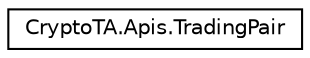 digraph "Graphical Class Hierarchy"
{
 // LATEX_PDF_SIZE
  edge [fontname="Helvetica",fontsize="10",labelfontname="Helvetica",labelfontsize="10"];
  node [fontname="Helvetica",fontsize="10",shape=record];
  rankdir="LR";
  Node0 [label="CryptoTA.Apis.TradingPair",height=0.2,width=0.4,color="black", fillcolor="white", style="filled",URL="$class_crypto_t_a_1_1_apis_1_1_trading_pair.html",tooltip="Class which contains basic trading pair data with minimal order amount."];
}
